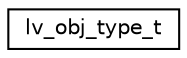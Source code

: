 digraph "Graphical Class Hierarchy"
{
 // LATEX_PDF_SIZE
  edge [fontname="Helvetica",fontsize="10",labelfontname="Helvetica",labelfontsize="10"];
  node [fontname="Helvetica",fontsize="10",shape=record];
  rankdir="LR";
  Node0 [label="lv_obj_type_t",height=0.2,width=0.4,color="black", fillcolor="white", style="filled",URL="$structlv__obj__type__t.html",tooltip=" "];
}
